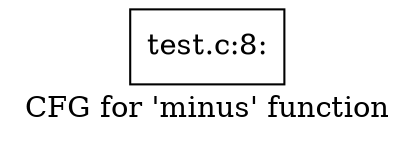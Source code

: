 digraph "CFG for 'minus' function" {
	label="CFG for 'minus' function";

	Node0x3918ad0 [shape=record,label="{test.c:8:}"];
}
